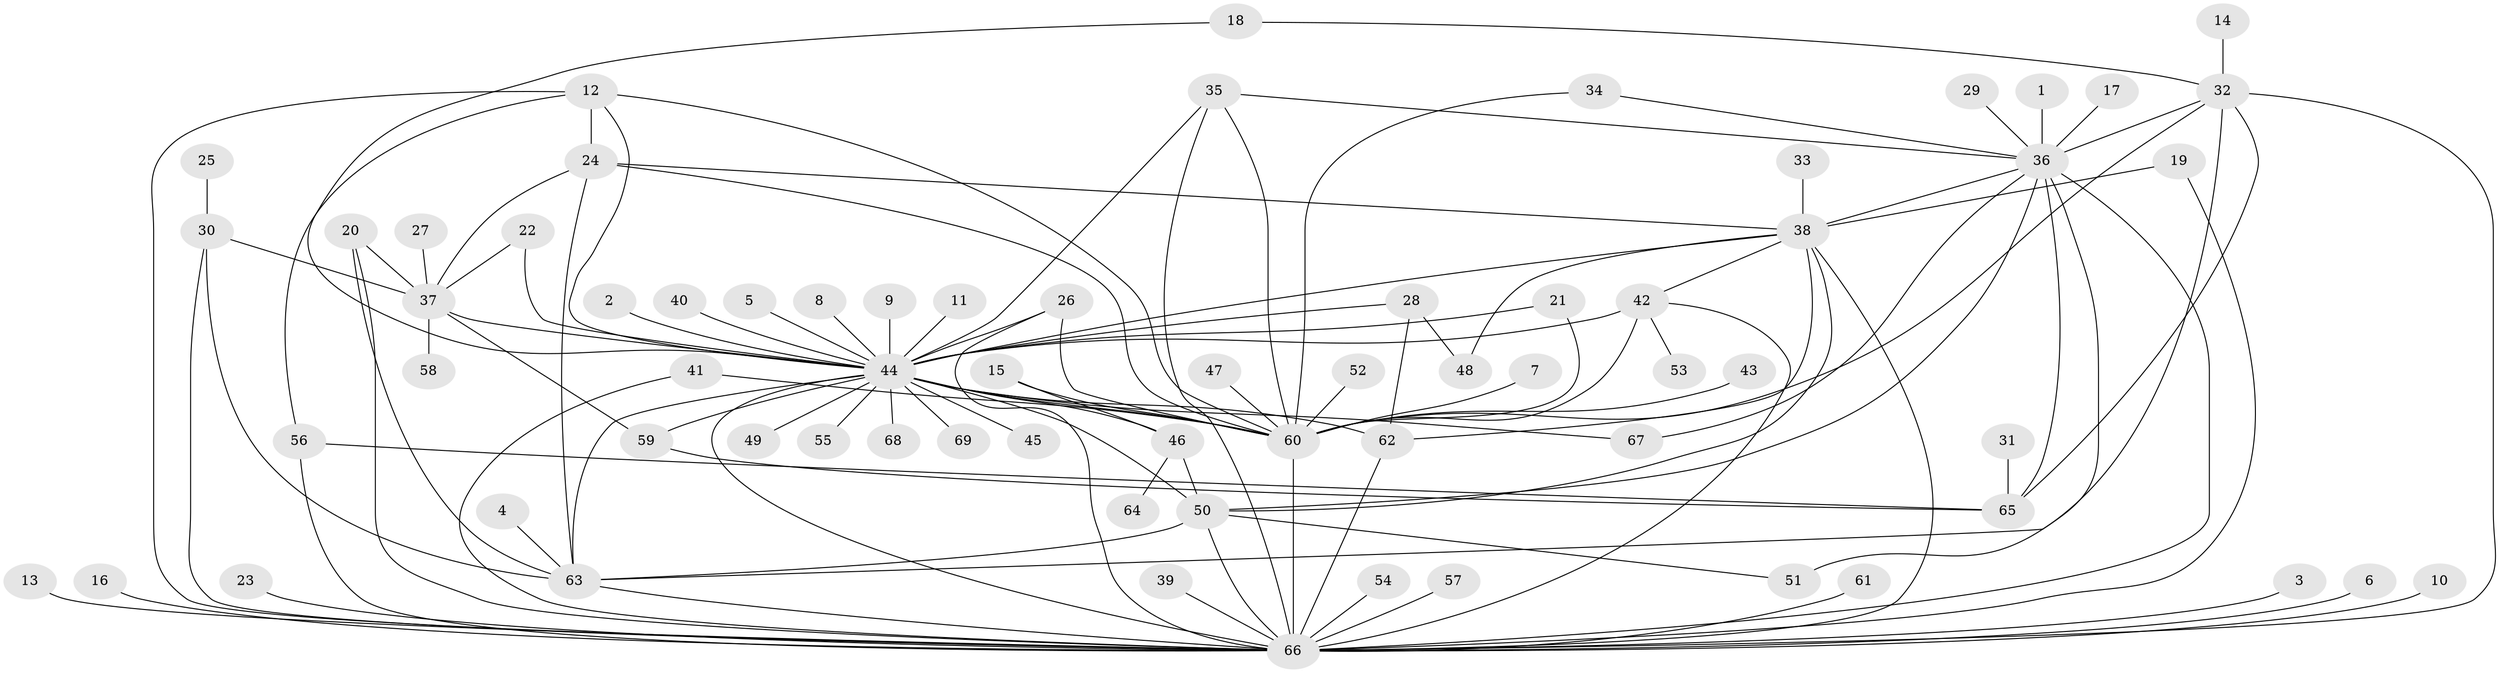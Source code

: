 // original degree distribution, {16: 0.0072992700729927005, 9: 0.014598540145985401, 2: 0.21897810218978103, 18: 0.0072992700729927005, 26: 0.0072992700729927005, 7: 0.029197080291970802, 1: 0.40145985401459855, 8: 0.021897810218978103, 3: 0.12408759124087591, 4: 0.11678832116788321, 14: 0.0072992700729927005, 13: 0.0072992700729927005, 10: 0.0072992700729927005, 5: 0.021897810218978103, 6: 0.0072992700729927005}
// Generated by graph-tools (version 1.1) at 2025/49/03/09/25 03:49:50]
// undirected, 69 vertices, 116 edges
graph export_dot {
graph [start="1"]
  node [color=gray90,style=filled];
  1;
  2;
  3;
  4;
  5;
  6;
  7;
  8;
  9;
  10;
  11;
  12;
  13;
  14;
  15;
  16;
  17;
  18;
  19;
  20;
  21;
  22;
  23;
  24;
  25;
  26;
  27;
  28;
  29;
  30;
  31;
  32;
  33;
  34;
  35;
  36;
  37;
  38;
  39;
  40;
  41;
  42;
  43;
  44;
  45;
  46;
  47;
  48;
  49;
  50;
  51;
  52;
  53;
  54;
  55;
  56;
  57;
  58;
  59;
  60;
  61;
  62;
  63;
  64;
  65;
  66;
  67;
  68;
  69;
  1 -- 36 [weight=1.0];
  2 -- 44 [weight=1.0];
  3 -- 66 [weight=1.0];
  4 -- 63 [weight=1.0];
  5 -- 44 [weight=1.0];
  6 -- 66 [weight=1.0];
  7 -- 60 [weight=1.0];
  8 -- 44 [weight=1.0];
  9 -- 44 [weight=1.0];
  10 -- 66 [weight=1.0];
  11 -- 44 [weight=1.0];
  12 -- 24 [weight=1.0];
  12 -- 44 [weight=1.0];
  12 -- 56 [weight=1.0];
  12 -- 60 [weight=1.0];
  12 -- 66 [weight=1.0];
  13 -- 66 [weight=1.0];
  14 -- 32 [weight=1.0];
  15 -- 46 [weight=1.0];
  15 -- 60 [weight=1.0];
  16 -- 66 [weight=1.0];
  17 -- 36 [weight=1.0];
  18 -- 32 [weight=1.0];
  18 -- 44 [weight=1.0];
  19 -- 38 [weight=1.0];
  19 -- 66 [weight=1.0];
  20 -- 37 [weight=1.0];
  20 -- 63 [weight=1.0];
  20 -- 66 [weight=2.0];
  21 -- 44 [weight=1.0];
  21 -- 60 [weight=1.0];
  22 -- 37 [weight=1.0];
  22 -- 44 [weight=2.0];
  23 -- 66 [weight=1.0];
  24 -- 37 [weight=1.0];
  24 -- 38 [weight=1.0];
  24 -- 60 [weight=1.0];
  24 -- 63 [weight=1.0];
  25 -- 30 [weight=1.0];
  26 -- 44 [weight=1.0];
  26 -- 60 [weight=1.0];
  26 -- 66 [weight=1.0];
  27 -- 37 [weight=1.0];
  28 -- 44 [weight=1.0];
  28 -- 48 [weight=1.0];
  28 -- 62 [weight=1.0];
  29 -- 36 [weight=1.0];
  30 -- 37 [weight=1.0];
  30 -- 63 [weight=1.0];
  30 -- 66 [weight=1.0];
  31 -- 65 [weight=1.0];
  32 -- 36 [weight=1.0];
  32 -- 60 [weight=1.0];
  32 -- 63 [weight=1.0];
  32 -- 65 [weight=1.0];
  32 -- 66 [weight=1.0];
  33 -- 38 [weight=1.0];
  34 -- 36 [weight=1.0];
  34 -- 60 [weight=1.0];
  35 -- 36 [weight=1.0];
  35 -- 44 [weight=1.0];
  35 -- 60 [weight=1.0];
  35 -- 66 [weight=1.0];
  36 -- 38 [weight=1.0];
  36 -- 50 [weight=2.0];
  36 -- 51 [weight=1.0];
  36 -- 65 [weight=1.0];
  36 -- 66 [weight=5.0];
  36 -- 67 [weight=1.0];
  37 -- 44 [weight=1.0];
  37 -- 58 [weight=1.0];
  37 -- 59 [weight=1.0];
  38 -- 42 [weight=1.0];
  38 -- 44 [weight=1.0];
  38 -- 48 [weight=1.0];
  38 -- 50 [weight=1.0];
  38 -- 62 [weight=1.0];
  38 -- 66 [weight=1.0];
  39 -- 66 [weight=1.0];
  40 -- 44 [weight=1.0];
  41 -- 60 [weight=1.0];
  41 -- 66 [weight=1.0];
  42 -- 44 [weight=1.0];
  42 -- 53 [weight=1.0];
  42 -- 60 [weight=2.0];
  42 -- 66 [weight=1.0];
  43 -- 60 [weight=1.0];
  44 -- 45 [weight=1.0];
  44 -- 46 [weight=2.0];
  44 -- 49 [weight=1.0];
  44 -- 50 [weight=2.0];
  44 -- 55 [weight=1.0];
  44 -- 59 [weight=1.0];
  44 -- 60 [weight=2.0];
  44 -- 62 [weight=1.0];
  44 -- 63 [weight=1.0];
  44 -- 66 [weight=3.0];
  44 -- 67 [weight=1.0];
  44 -- 68 [weight=1.0];
  44 -- 69 [weight=1.0];
  46 -- 50 [weight=1.0];
  46 -- 64 [weight=1.0];
  47 -- 60 [weight=1.0];
  50 -- 51 [weight=1.0];
  50 -- 63 [weight=1.0];
  50 -- 66 [weight=1.0];
  52 -- 60 [weight=1.0];
  54 -- 66 [weight=1.0];
  56 -- 65 [weight=1.0];
  56 -- 66 [weight=2.0];
  57 -- 66 [weight=1.0];
  59 -- 65 [weight=1.0];
  60 -- 66 [weight=3.0];
  61 -- 66 [weight=1.0];
  62 -- 66 [weight=1.0];
  63 -- 66 [weight=1.0];
}
